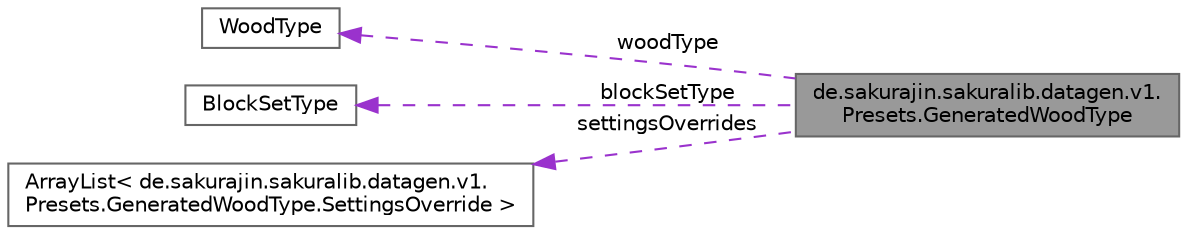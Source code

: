 digraph "de.sakurajin.sakuralib.datagen.v1.Presets.GeneratedWoodType"
{
 // LATEX_PDF_SIZE
  bgcolor="transparent";
  edge [fontname=Helvetica,fontsize=10,labelfontname=Helvetica,labelfontsize=10];
  node [fontname=Helvetica,fontsize=10,shape=box,height=0.2,width=0.4];
  rankdir="LR";
  Node1 [label="de.sakurajin.sakuralib.datagen.v1.\lPresets.GeneratedWoodType",height=0.2,width=0.4,color="gray40", fillcolor="grey60", style="filled", fontcolor="black",tooltip=" "];
  Node2 -> Node1 [dir="back",color="darkorchid3",style="dashed",label=" woodType" ];
  Node2 [label="WoodType",height=0.2,width=0.4,color="gray40", fillcolor="white", style="filled",tooltip=" "];
  Node3 -> Node1 [dir="back",color="darkorchid3",style="dashed",label=" blockSetType" ];
  Node3 [label="BlockSetType",height=0.2,width=0.4,color="gray40", fillcolor="white", style="filled",tooltip=" "];
  Node4 -> Node1 [dir="back",color="darkorchid3",style="dashed",label=" settingsOverrides" ];
  Node4 [label="ArrayList\< de.sakurajin.sakuralib.datagen.v1.\lPresets.GeneratedWoodType.SettingsOverride \>",height=0.2,width=0.4,color="gray40", fillcolor="white", style="filled",tooltip=" "];
}
